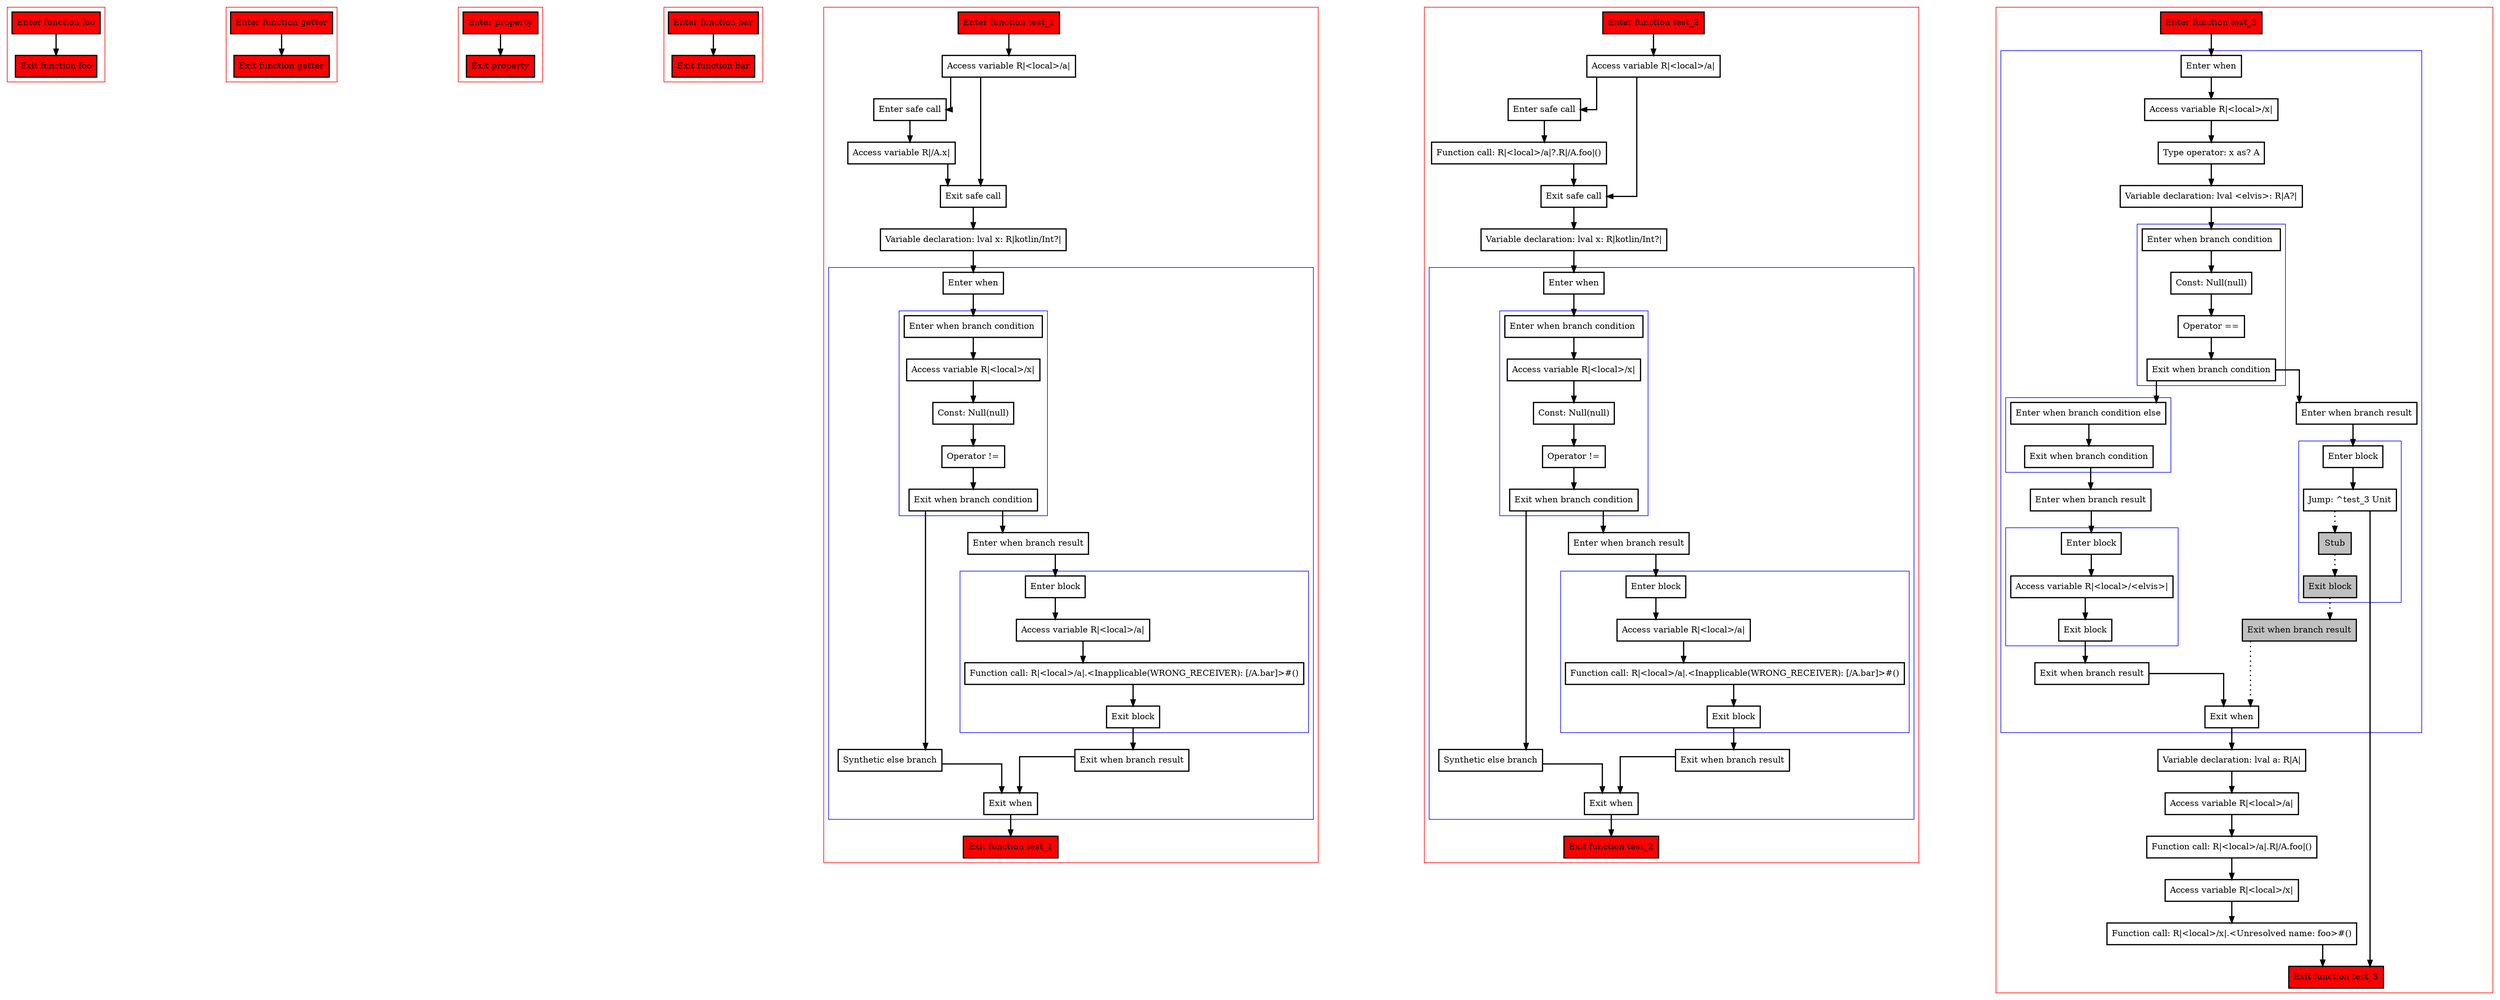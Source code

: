 digraph anotherBoundSmartcasts_kt {
  graph [splines=ortho nodesep=3]
  node [shape=box penwidth=2]
  edge [penwidth=2]

  subgraph cluster_0 {
    color=red
    0 [label="Enter function foo" style="filled" fillcolor=red];
    1 [label="Exit function foo" style="filled" fillcolor=red];
  }

  0 -> {1};

  subgraph cluster_1 {
    color=red
    2 [label="Enter function getter" style="filled" fillcolor=red];
    3 [label="Exit function getter" style="filled" fillcolor=red];
  }

  2 -> {3};

  subgraph cluster_2 {
    color=red
    4 [label="Enter property" style="filled" fillcolor=red];
    5 [label="Exit property" style="filled" fillcolor=red];
  }

  4 -> {5};

  subgraph cluster_3 {
    color=red
    6 [label="Enter function bar" style="filled" fillcolor=red];
    7 [label="Exit function bar" style="filled" fillcolor=red];
  }

  6 -> {7};

  subgraph cluster_4 {
    color=red
    8 [label="Enter function test_1" style="filled" fillcolor=red];
    9 [label="Access variable R|<local>/a|"];
    10 [label="Enter safe call"];
    11 [label="Access variable R|/A.x|"];
    12 [label="Exit safe call"];
    13 [label="Variable declaration: lval x: R|kotlin/Int?|"];
    subgraph cluster_5 {
      color=blue
      14 [label="Enter when"];
      subgraph cluster_6 {
        color=blue
        15 [label="Enter when branch condition "];
        16 [label="Access variable R|<local>/x|"];
        17 [label="Const: Null(null)"];
        18 [label="Operator !="];
        19 [label="Exit when branch condition"];
      }
      20 [label="Synthetic else branch"];
      21 [label="Enter when branch result"];
      subgraph cluster_7 {
        color=blue
        22 [label="Enter block"];
        23 [label="Access variable R|<local>/a|"];
        24 [label="Function call: R|<local>/a|.<Inapplicable(WRONG_RECEIVER): [/A.bar]>#()"];
        25 [label="Exit block"];
      }
      26 [label="Exit when branch result"];
      27 [label="Exit when"];
    }
    28 [label="Exit function test_1" style="filled" fillcolor=red];
  }

  8 -> {9};
  9 -> {10 12};
  10 -> {11};
  11 -> {12};
  12 -> {13};
  13 -> {14};
  14 -> {15};
  15 -> {16};
  16 -> {17};
  17 -> {18};
  18 -> {19};
  19 -> {21 20};
  20 -> {27};
  21 -> {22};
  22 -> {23};
  23 -> {24};
  24 -> {25};
  25 -> {26};
  26 -> {27};
  27 -> {28};

  subgraph cluster_8 {
    color=red
    29 [label="Enter function test_2" style="filled" fillcolor=red];
    30 [label="Access variable R|<local>/a|"];
    31 [label="Enter safe call"];
    32 [label="Function call: R|<local>/a|?.R|/A.foo|()"];
    33 [label="Exit safe call"];
    34 [label="Variable declaration: lval x: R|kotlin/Int?|"];
    subgraph cluster_9 {
      color=blue
      35 [label="Enter when"];
      subgraph cluster_10 {
        color=blue
        36 [label="Enter when branch condition "];
        37 [label="Access variable R|<local>/x|"];
        38 [label="Const: Null(null)"];
        39 [label="Operator !="];
        40 [label="Exit when branch condition"];
      }
      41 [label="Synthetic else branch"];
      42 [label="Enter when branch result"];
      subgraph cluster_11 {
        color=blue
        43 [label="Enter block"];
        44 [label="Access variable R|<local>/a|"];
        45 [label="Function call: R|<local>/a|.<Inapplicable(WRONG_RECEIVER): [/A.bar]>#()"];
        46 [label="Exit block"];
      }
      47 [label="Exit when branch result"];
      48 [label="Exit when"];
    }
    49 [label="Exit function test_2" style="filled" fillcolor=red];
  }

  29 -> {30};
  30 -> {31 33};
  31 -> {32};
  32 -> {33};
  33 -> {34};
  34 -> {35};
  35 -> {36};
  36 -> {37};
  37 -> {38};
  38 -> {39};
  39 -> {40};
  40 -> {42 41};
  41 -> {48};
  42 -> {43};
  43 -> {44};
  44 -> {45};
  45 -> {46};
  46 -> {47};
  47 -> {48};
  48 -> {49};

  subgraph cluster_12 {
    color=red
    50 [label="Enter function test_3" style="filled" fillcolor=red];
    subgraph cluster_13 {
      color=blue
      51 [label="Enter when"];
      52 [label="Access variable R|<local>/x|"];
      53 [label="Type operator: x as? A"];
      54 [label="Variable declaration: lval <elvis>: R|A?|"];
      subgraph cluster_14 {
        color=blue
        55 [label="Enter when branch condition "];
        56 [label="Const: Null(null)"];
        57 [label="Operator =="];
        58 [label="Exit when branch condition"];
      }
      subgraph cluster_15 {
        color=blue
        59 [label="Enter when branch condition else"];
        60 [label="Exit when branch condition"];
      }
      61 [label="Enter when branch result"];
      subgraph cluster_16 {
        color=blue
        62 [label="Enter block"];
        63 [label="Access variable R|<local>/<elvis>|"];
        64 [label="Exit block"];
      }
      65 [label="Exit when branch result"];
      66 [label="Enter when branch result"];
      subgraph cluster_17 {
        color=blue
        67 [label="Enter block"];
        68 [label="Jump: ^test_3 Unit"];
        69 [label="Stub" style="filled" fillcolor=gray];
        70 [label="Exit block" style="filled" fillcolor=gray];
      }
      71 [label="Exit when branch result" style="filled" fillcolor=gray];
      72 [label="Exit when"];
    }
    73 [label="Variable declaration: lval a: R|A|"];
    74 [label="Access variable R|<local>/a|"];
    75 [label="Function call: R|<local>/a|.R|/A.foo|()"];
    76 [label="Access variable R|<local>/x|"];
    77 [label="Function call: R|<local>/x|.<Unresolved name: foo>#()"];
    78 [label="Exit function test_3" style="filled" fillcolor=red];
  }

  50 -> {51};
  51 -> {52};
  52 -> {53};
  53 -> {54};
  54 -> {55};
  55 -> {56};
  56 -> {57};
  57 -> {58};
  58 -> {66 59};
  59 -> {60};
  60 -> {61};
  61 -> {62};
  62 -> {63};
  63 -> {64};
  64 -> {65};
  65 -> {72};
  66 -> {67};
  67 -> {68};
  68 -> {78};
  68 -> {69} [style=dotted];
  69 -> {70} [style=dotted];
  70 -> {71} [style=dotted];
  71 -> {72} [style=dotted];
  72 -> {73};
  73 -> {74};
  74 -> {75};
  75 -> {76};
  76 -> {77};
  77 -> {78};

}
